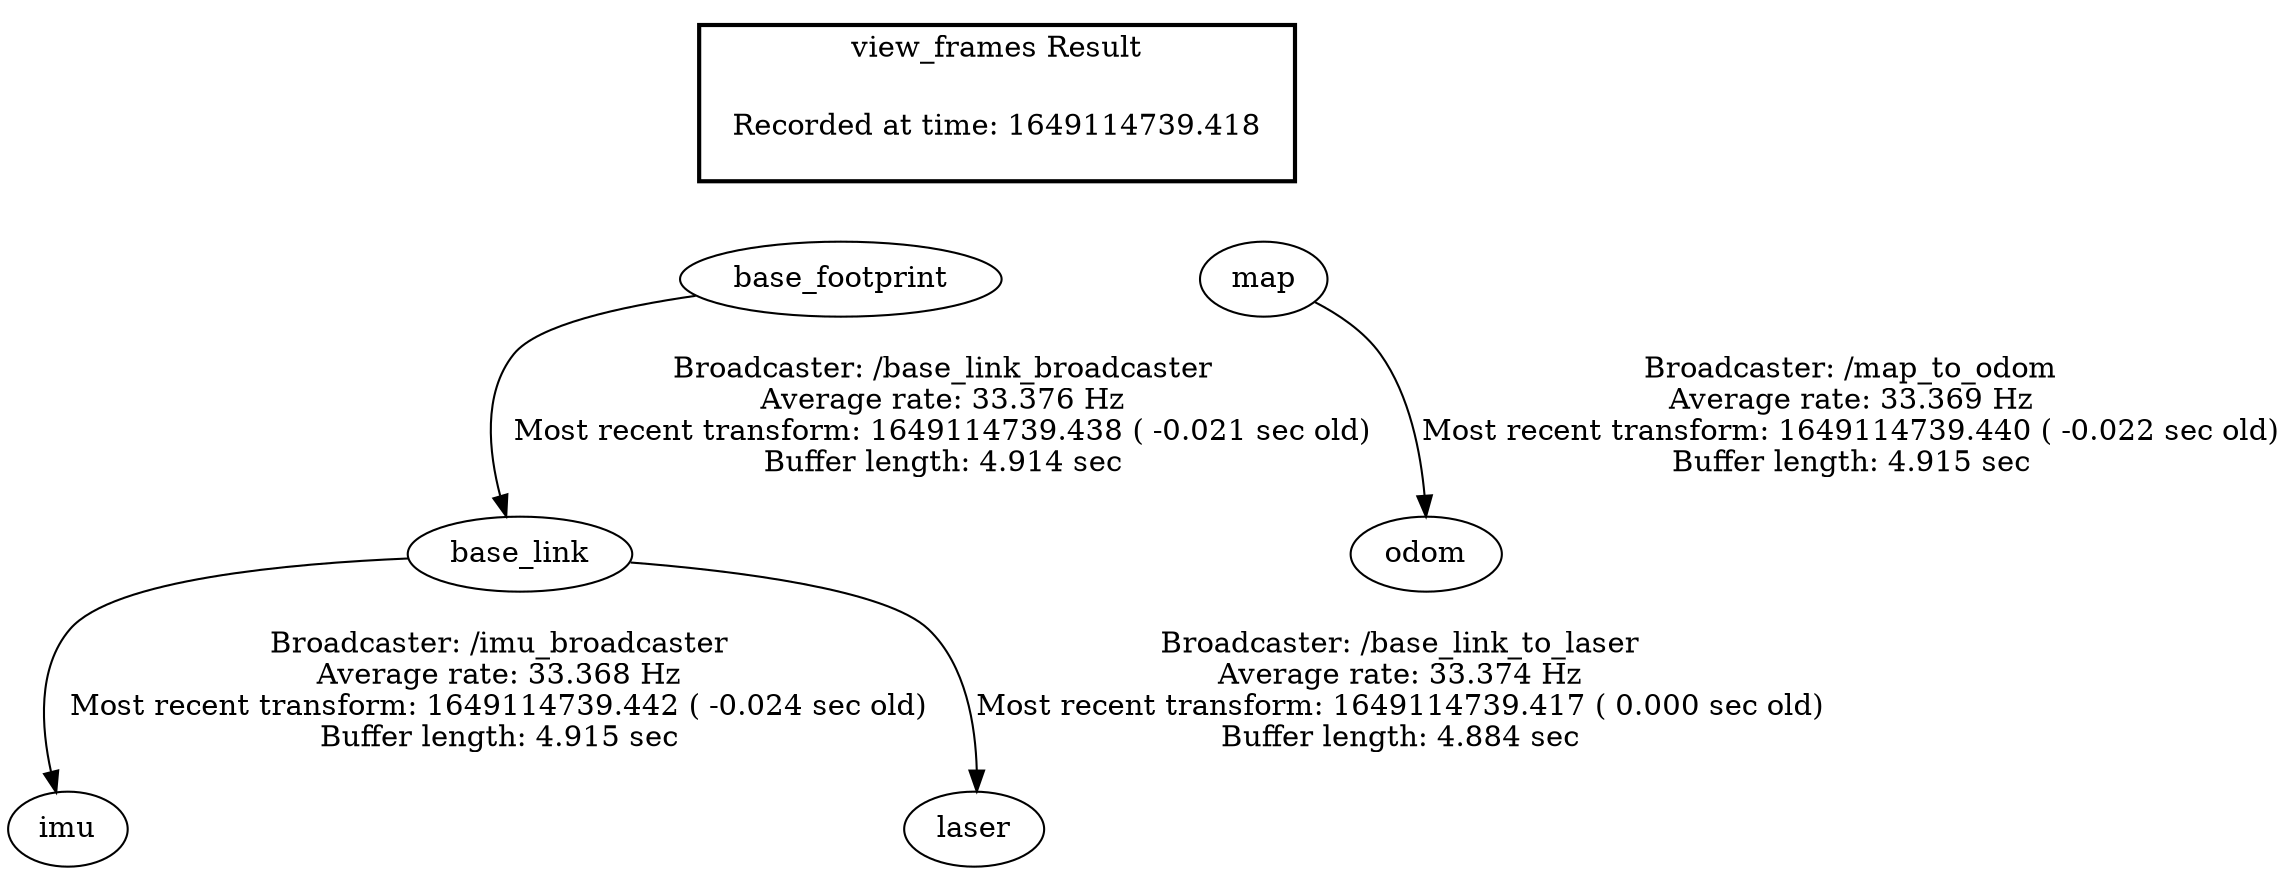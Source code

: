 digraph G {
"base_footprint" -> "base_link"[label="Broadcaster: /base_link_broadcaster\nAverage rate: 33.376 Hz\nMost recent transform: 1649114739.438 ( -0.021 sec old)\nBuffer length: 4.914 sec\n"];
"map" -> "odom"[label="Broadcaster: /map_to_odom\nAverage rate: 33.369 Hz\nMost recent transform: 1649114739.440 ( -0.022 sec old)\nBuffer length: 4.915 sec\n"];
"base_link" -> "imu"[label="Broadcaster: /imu_broadcaster\nAverage rate: 33.368 Hz\nMost recent transform: 1649114739.442 ( -0.024 sec old)\nBuffer length: 4.915 sec\n"];
"base_link" -> "laser"[label="Broadcaster: /base_link_to_laser\nAverage rate: 33.374 Hz\nMost recent transform: 1649114739.417 ( 0.000 sec old)\nBuffer length: 4.884 sec\n"];
edge [style=invis];
 subgraph cluster_legend { style=bold; color=black; label ="view_frames Result";
"Recorded at time: 1649114739.418"[ shape=plaintext ] ;
 }->"base_footprint";
edge [style=invis];
 subgraph cluster_legend { style=bold; color=black; label ="view_frames Result";
"Recorded at time: 1649114739.418"[ shape=plaintext ] ;
 }->"map";
}